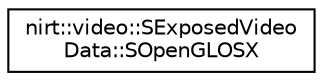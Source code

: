 digraph "Graphical Class Hierarchy"
{
 // LATEX_PDF_SIZE
  edge [fontname="Helvetica",fontsize="10",labelfontname="Helvetica",labelfontsize="10"];
  node [fontname="Helvetica",fontsize="10",shape=record];
  rankdir="LR";
  Node0 [label="nirt::video::SExposedVideo\lData::SOpenGLOSX",height=0.2,width=0.4,color="black", fillcolor="white", style="filled",URL="$structnirt_1_1video_1_1SExposedVideoData_1_1SOpenGLOSX.html",tooltip=" "];
}
